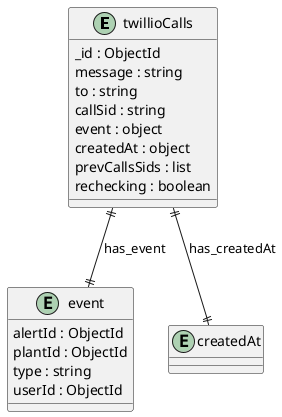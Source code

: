 @startuml twillioCalls_Diagram

entity "twillioCalls" as twillioCalls {
  _id : ObjectId
  message : string
  to : string
  callSid : string
  event : object
  createdAt : object
  prevCallsSids : list
  rechecking : boolean
}

entity "event" as event {
  alertId : ObjectId
  plantId : ObjectId
  type : string
  userId : ObjectId
}

entity "createdAt" as createdAt {
}

' // Relationships
twillioCalls ||--|| event : has_event
twillioCalls ||--|| createdAt : has_createdAt
@enduml